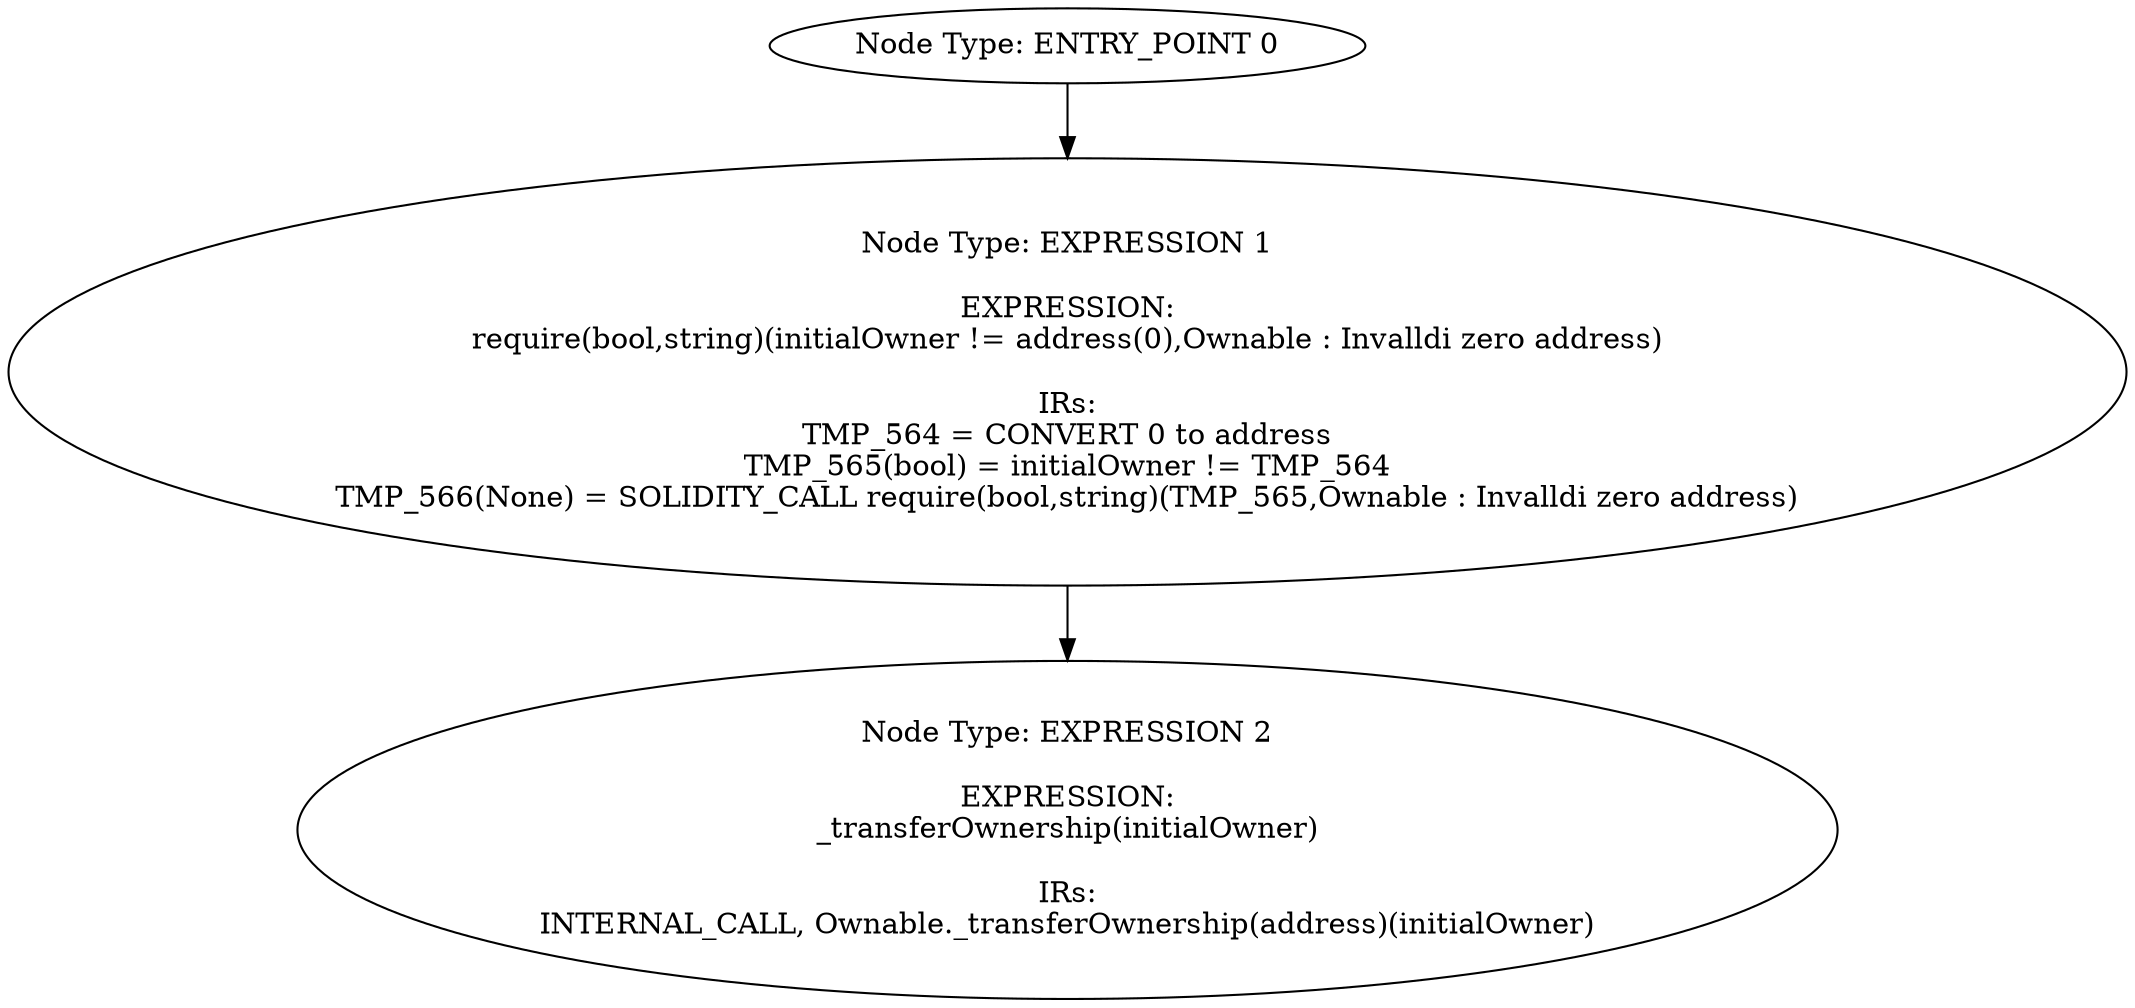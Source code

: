 digraph{
0[label="Node Type: ENTRY_POINT 0
"];
0->1;
1[label="Node Type: EXPRESSION 1

EXPRESSION:
require(bool,string)(initialOwner != address(0),Ownable : Invalldi zero address)

IRs:
TMP_564 = CONVERT 0 to address
TMP_565(bool) = initialOwner != TMP_564
TMP_566(None) = SOLIDITY_CALL require(bool,string)(TMP_565,Ownable : Invalldi zero address)"];
1->2;
2[label="Node Type: EXPRESSION 2

EXPRESSION:
_transferOwnership(initialOwner)

IRs:
INTERNAL_CALL, Ownable._transferOwnership(address)(initialOwner)"];
}
